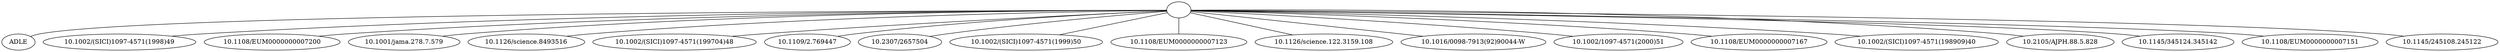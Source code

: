 strict graph mind_map202 {
	"" -- ADLE
	"" -- "10.1002/(SICI)1097-4571(1998)49"
	"" -- "10.1108/EUM0000000007200"
	"" -- "10.1001/jama.278.7.579"
	"" -- "10.1126/science.8493516"
	"" -- "10.1002/(SICI)1097-4571(199704)48"
	"" -- "10.1109/2.769447"
	"" -- "10.2307/2657504"
	"" -- "10.1002/(SICI)1097-4571(1999)50"
	"" -- "10.1108/EUM0000000007123"
	"" -- "10.1126/science.122.3159.108"
	"" -- "10.1016/0098-7913(92)90044-W"
	"" -- "10.1002/1097-4571(2000)51"
	"" -- "10.1108/EUM0000000007167"
	"" -- "10.1002/1097-4571(2000)51"
	"" -- "10.1002/(SICI)1097-4571(198909)40"
	"" -- "10.2105/AJPH.88.5.828"
	"" -- "10.1145/345124.345142"
	"" -- "10.1108/EUM0000000007151"
	"" -- "10.1145/245108.245122"
}

